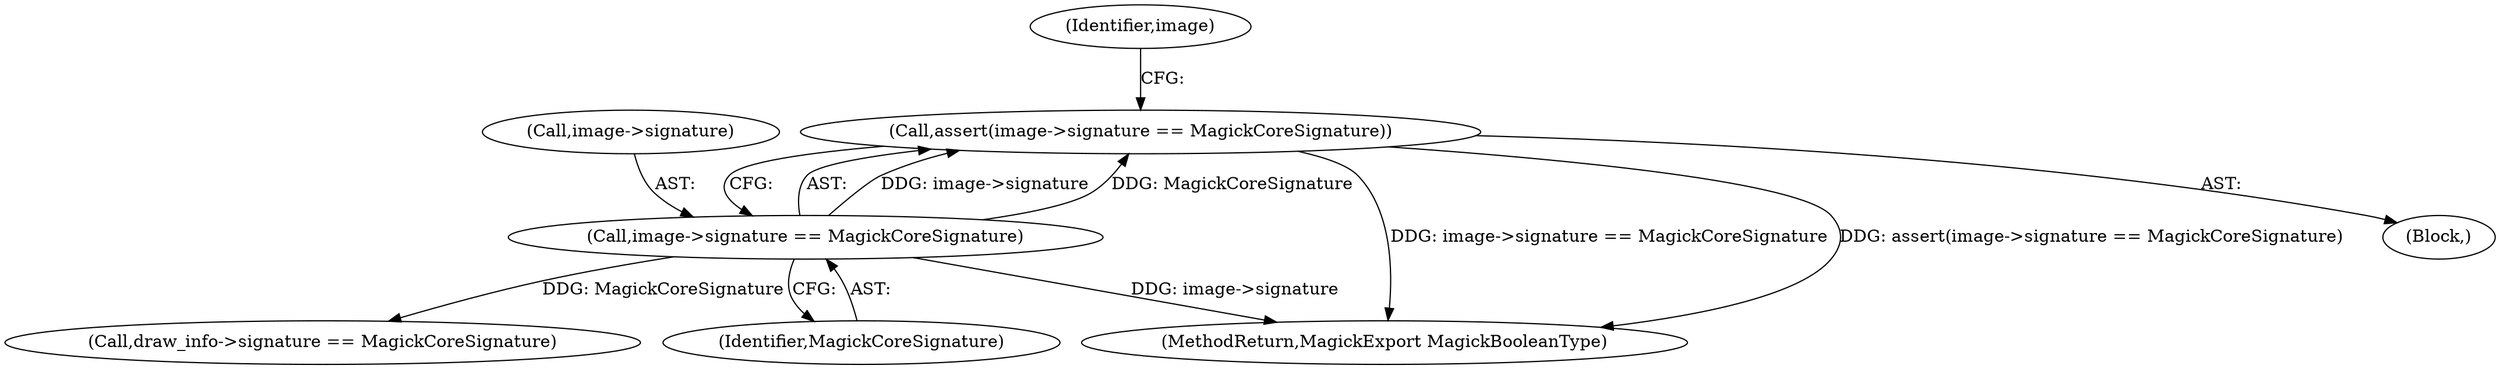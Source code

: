 digraph "0_ImageMagick6_f6ffc702c6eecd963587273a429dcd608c648984@API" {
"1000128" [label="(Call,assert(image->signature == MagickCoreSignature))"];
"1000129" [label="(Call,image->signature == MagickCoreSignature)"];
"1002056" [label="(MethodReturn,MagickExport MagickBooleanType)"];
"1000129" [label="(Call,image->signature == MagickCoreSignature)"];
"1000137" [label="(Identifier,image)"];
"1000107" [label="(Block,)"];
"1000156" [label="(Call,draw_info->signature == MagickCoreSignature)"];
"1000128" [label="(Call,assert(image->signature == MagickCoreSignature))"];
"1000133" [label="(Identifier,MagickCoreSignature)"];
"1000130" [label="(Call,image->signature)"];
"1000128" -> "1000107"  [label="AST: "];
"1000128" -> "1000129"  [label="CFG: "];
"1000129" -> "1000128"  [label="AST: "];
"1000137" -> "1000128"  [label="CFG: "];
"1000128" -> "1002056"  [label="DDG: image->signature == MagickCoreSignature"];
"1000128" -> "1002056"  [label="DDG: assert(image->signature == MagickCoreSignature)"];
"1000129" -> "1000128"  [label="DDG: image->signature"];
"1000129" -> "1000128"  [label="DDG: MagickCoreSignature"];
"1000129" -> "1000133"  [label="CFG: "];
"1000130" -> "1000129"  [label="AST: "];
"1000133" -> "1000129"  [label="AST: "];
"1000129" -> "1002056"  [label="DDG: image->signature"];
"1000129" -> "1000156"  [label="DDG: MagickCoreSignature"];
}
